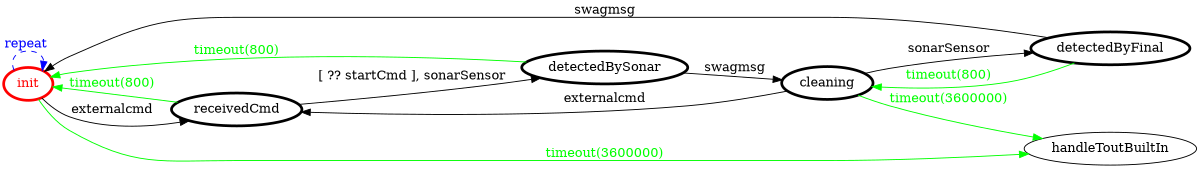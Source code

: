 /*
*
* A GraphViz DOT FSM description 
* Please use a GraphViz visualizer (like http://www.webgraphviz.com)
*  
*/

digraph finite_state_machine {
	rankdir=LR
	size="8,5"
	
	init [ color = red ][ fontcolor = red ][ penwidth = 3 ]
	cleaning [ color = black ][ fontcolor = black ][ penwidth = 3 ]
	detectedByFinal [ color = black ][ fontcolor = black ][ penwidth = 3 ]
	detectedBySonar [ color = black ][ fontcolor = black ][ penwidth = 3 ]
	receivedCmd [ color = black ][ fontcolor = black ][ penwidth = 3 ]
	
	init -> handleToutBuiltIn [ label = "timeout(3600000)" ][ color = green ][ fontcolor = green ]
	detectedByFinal -> init [ label = "swagmsg" ][ color = black ][ fontcolor = black ]
	cleaning -> handleToutBuiltIn [ label = "timeout(3600000)" ][ color = green ][ fontcolor = green ]
	detectedBySonar -> cleaning [ label = "swagmsg" ][ color = black ][ fontcolor = black ]
	init -> init [ label = "repeat "][ style = dashed ][ color = blue ][ fontcolor = blue ]
	receivedCmd -> init [ label = "timeout(800)" ][ color = green ][ fontcolor = green ]
	cleaning -> receivedCmd [ label = "externalcmd" ][ color = black ][ fontcolor = black ]
	receivedCmd -> detectedBySonar [ label = "[ ?? startCmd ], sonarSensor" ][ color = black ][ fontcolor = black ]
	detectedByFinal -> cleaning [ label = "timeout(800)" ][ color = green ][ fontcolor = green ]
	detectedBySonar -> init [ label = "timeout(800)" ][ color = green ][ fontcolor = green ]
	init -> receivedCmd [ label = "externalcmd" ][ color = black ][ fontcolor = black ]
	cleaning -> detectedByFinal [ label = "sonarSensor" ][ color = black ][ fontcolor = black ]
}
